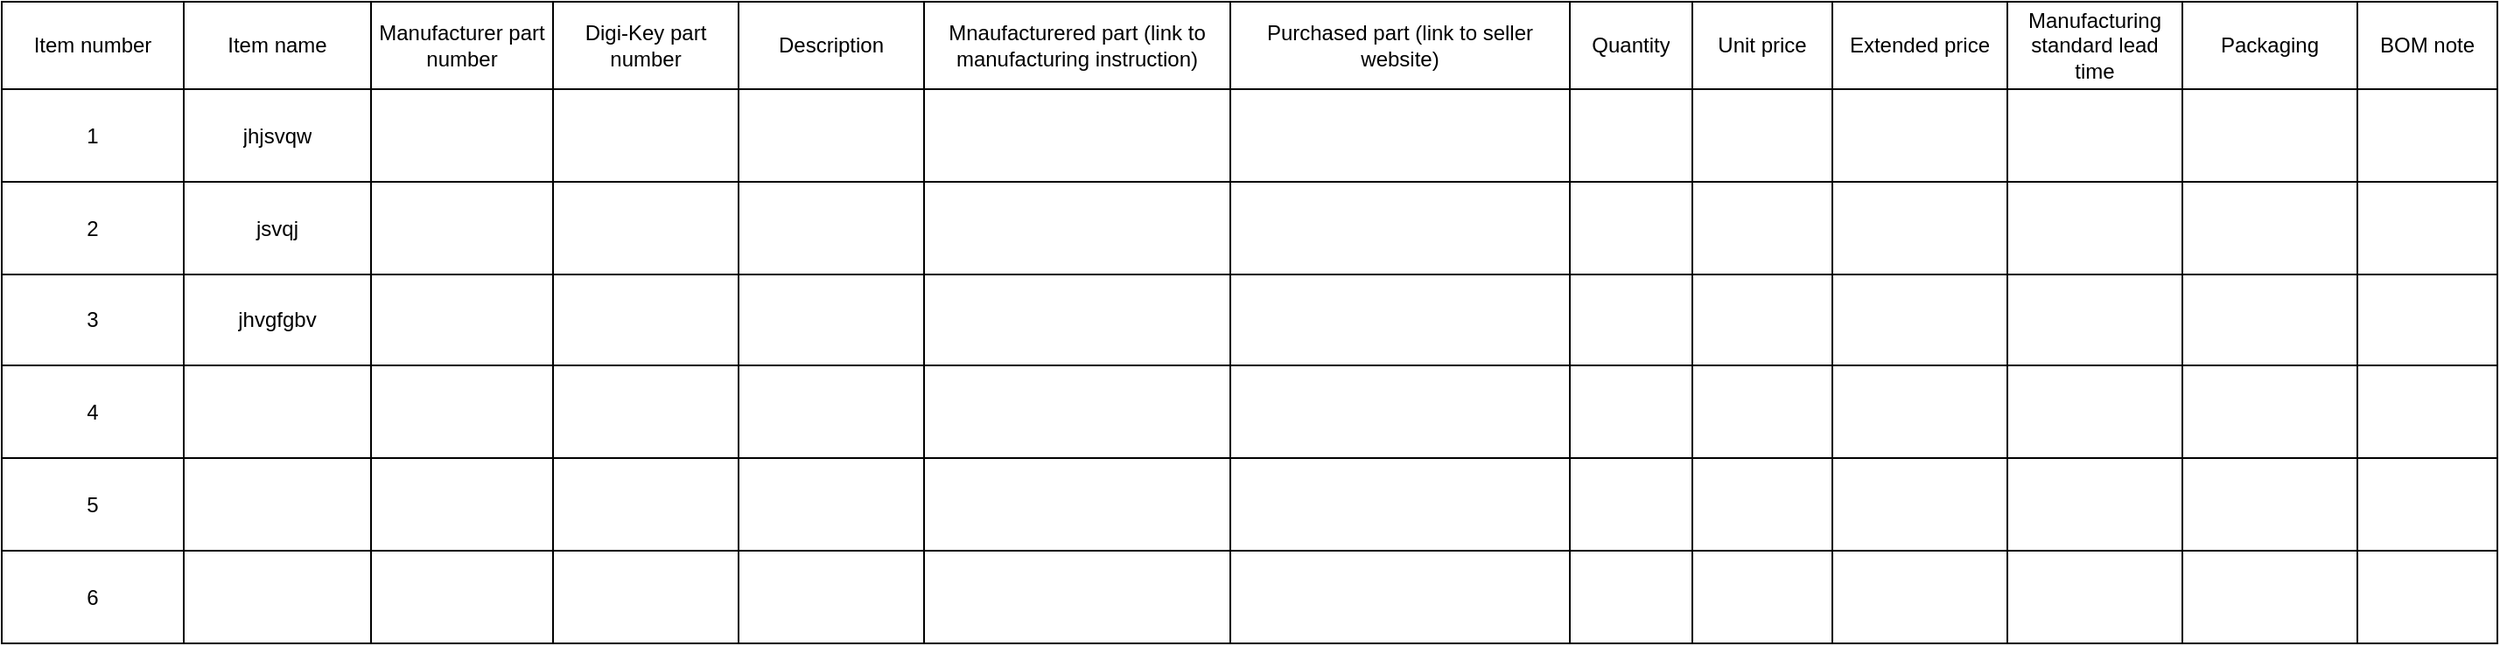 <mxfile version="16.2.4" type="github">
  <diagram name="Page-1" id="bd83a815-5ea8-2e97-e5ec-87c9f400f2fa">
    <mxGraphModel dx="1666" dy="831" grid="1" gridSize="10" guides="1" tooltips="1" connect="1" arrows="1" fold="1" page="1" pageScale="1.5" pageWidth="1169" pageHeight="826" background="none" math="0" shadow="0">
      <root>
        <mxCell id="0" style=";html=1;" />
        <mxCell id="1" style=";html=1;" parent="0" />
        <mxCell id="jgzTNgnxc2cYcyluThHS-317" value="" style="shape=table;startSize=0;container=1;collapsible=0;childLayout=tableLayout;" parent="1" vertex="1">
          <mxGeometry x="110" y="140" width="1426" height="367" as="geometry" />
        </mxCell>
        <mxCell id="jgzTNgnxc2cYcyluThHS-318" value="" style="shape=partialRectangle;collapsible=0;dropTarget=0;pointerEvents=0;fillColor=none;top=0;left=0;bottom=0;right=0;points=[[0,0.5],[1,0.5]];portConstraint=eastwest;" parent="jgzTNgnxc2cYcyluThHS-317" vertex="1">
          <mxGeometry width="1426" height="50" as="geometry" />
        </mxCell>
        <mxCell id="jgzTNgnxc2cYcyluThHS-319" value="Item number" style="shape=partialRectangle;html=1;whiteSpace=wrap;connectable=0;overflow=hidden;fillColor=none;top=0;left=0;bottom=0;right=0;" parent="jgzTNgnxc2cYcyluThHS-318" vertex="1">
          <mxGeometry width="104" height="50" as="geometry" />
        </mxCell>
        <mxCell id="jgzTNgnxc2cYcyluThHS-320" value="Item name" style="shape=partialRectangle;html=1;whiteSpace=wrap;connectable=0;overflow=hidden;fillColor=none;top=0;left=0;bottom=0;right=0;" parent="jgzTNgnxc2cYcyluThHS-318" vertex="1">
          <mxGeometry x="104" width="107" height="50" as="geometry" />
        </mxCell>
        <mxCell id="jgzTNgnxc2cYcyluThHS-321" value="Manufacturer part number" style="shape=partialRectangle;html=1;whiteSpace=wrap;connectable=0;overflow=hidden;fillColor=none;top=0;left=0;bottom=0;right=0;" parent="jgzTNgnxc2cYcyluThHS-318" vertex="1">
          <mxGeometry x="211" width="104" height="50" as="geometry" />
        </mxCell>
        <mxCell id="S6O9Z_PtVyLRoyKbZGDE-13" value="Digi-Key part number" style="shape=partialRectangle;html=1;whiteSpace=wrap;connectable=0;overflow=hidden;fillColor=none;top=0;left=0;bottom=0;right=0;" parent="jgzTNgnxc2cYcyluThHS-318" vertex="1">
          <mxGeometry x="315" width="106" height="50" as="geometry" />
        </mxCell>
        <mxCell id="jgzTNgnxc2cYcyluThHS-322" value="Description" style="shape=partialRectangle;html=1;whiteSpace=wrap;connectable=0;overflow=hidden;fillColor=none;top=0;left=0;bottom=0;right=0;" parent="jgzTNgnxc2cYcyluThHS-318" vertex="1">
          <mxGeometry x="421" width="106" height="50" as="geometry" />
        </mxCell>
        <mxCell id="S6O9Z_PtVyLRoyKbZGDE-20" value="Mnaufacturered part (link to manufacturing instruction) " style="shape=partialRectangle;html=1;whiteSpace=wrap;connectable=0;overflow=hidden;fillColor=none;top=0;left=0;bottom=0;right=0;" parent="jgzTNgnxc2cYcyluThHS-318" vertex="1">
          <mxGeometry x="527" width="175" height="50" as="geometry" />
        </mxCell>
        <mxCell id="jgzTNgnxc2cYcyluThHS-323" value="Purchased part (link to seller website)" style="shape=partialRectangle;html=1;whiteSpace=wrap;connectable=0;overflow=hidden;fillColor=none;top=0;left=0;bottom=0;right=0;" parent="jgzTNgnxc2cYcyluThHS-318" vertex="1">
          <mxGeometry x="702" width="194" height="50" as="geometry" />
        </mxCell>
        <mxCell id="jgzTNgnxc2cYcyluThHS-324" value="Quantity" style="shape=partialRectangle;html=1;whiteSpace=wrap;connectable=0;overflow=hidden;fillColor=none;top=0;left=0;bottom=0;right=0;" parent="jgzTNgnxc2cYcyluThHS-318" vertex="1">
          <mxGeometry x="896" width="70" height="50" as="geometry" />
        </mxCell>
        <mxCell id="jgzTNgnxc2cYcyluThHS-325" value="Unit price" style="shape=partialRectangle;html=1;whiteSpace=wrap;connectable=0;overflow=hidden;fillColor=none;top=0;left=0;bottom=0;right=0;" parent="jgzTNgnxc2cYcyluThHS-318" vertex="1">
          <mxGeometry x="966" width="80" height="50" as="geometry" />
        </mxCell>
        <mxCell id="jgzTNgnxc2cYcyluThHS-326" value="Extended price" style="shape=partialRectangle;html=1;whiteSpace=wrap;connectable=0;overflow=hidden;fillColor=none;top=0;left=0;bottom=0;right=0;" parent="jgzTNgnxc2cYcyluThHS-318" vertex="1">
          <mxGeometry x="1046" width="100" height="50" as="geometry" />
        </mxCell>
        <mxCell id="jgzTNgnxc2cYcyluThHS-327" value="Manufacturing standard lead time" style="shape=partialRectangle;html=1;whiteSpace=wrap;connectable=0;overflow=hidden;fillColor=none;top=0;left=0;bottom=0;right=0;" parent="jgzTNgnxc2cYcyluThHS-318" vertex="1">
          <mxGeometry x="1146" width="100" height="50" as="geometry" />
        </mxCell>
        <mxCell id="jgzTNgnxc2cYcyluThHS-328" value="Packaging" style="shape=partialRectangle;html=1;whiteSpace=wrap;connectable=0;overflow=hidden;fillColor=none;top=0;left=0;bottom=0;right=0;" parent="jgzTNgnxc2cYcyluThHS-318" vertex="1">
          <mxGeometry x="1246" width="100" height="50" as="geometry" />
        </mxCell>
        <mxCell id="jgzTNgnxc2cYcyluThHS-329" value="BOM note" style="shape=partialRectangle;html=1;whiteSpace=wrap;connectable=0;overflow=hidden;fillColor=none;top=0;left=0;bottom=0;right=0;" parent="jgzTNgnxc2cYcyluThHS-318" vertex="1">
          <mxGeometry x="1346" width="80" height="50" as="geometry" />
        </mxCell>
        <mxCell id="jgzTNgnxc2cYcyluThHS-419" style="shape=partialRectangle;collapsible=0;dropTarget=0;pointerEvents=0;fillColor=none;top=0;left=0;bottom=0;right=0;points=[[0,0.5],[1,0.5]];portConstraint=eastwest;" parent="jgzTNgnxc2cYcyluThHS-317" vertex="1">
          <mxGeometry y="50" width="1426" height="53" as="geometry" />
        </mxCell>
        <mxCell id="jgzTNgnxc2cYcyluThHS-420" value="1" style="shape=partialRectangle;html=1;whiteSpace=wrap;connectable=0;overflow=hidden;fillColor=none;top=0;left=0;bottom=0;right=0;" parent="jgzTNgnxc2cYcyluThHS-419" vertex="1">
          <mxGeometry width="104" height="53" as="geometry" />
        </mxCell>
        <mxCell id="jgzTNgnxc2cYcyluThHS-421" value="jhjsvqw" style="shape=partialRectangle;html=1;whiteSpace=wrap;connectable=0;overflow=hidden;fillColor=none;top=0;left=0;bottom=0;right=0;" parent="jgzTNgnxc2cYcyluThHS-419" vertex="1">
          <mxGeometry x="104" width="107" height="53" as="geometry" />
        </mxCell>
        <mxCell id="jgzTNgnxc2cYcyluThHS-422" style="shape=partialRectangle;html=1;whiteSpace=wrap;connectable=0;overflow=hidden;fillColor=none;top=0;left=0;bottom=0;right=0;" parent="jgzTNgnxc2cYcyluThHS-419" vertex="1">
          <mxGeometry x="211" width="104" height="53" as="geometry" />
        </mxCell>
        <mxCell id="S6O9Z_PtVyLRoyKbZGDE-14" style="shape=partialRectangle;html=1;whiteSpace=wrap;connectable=0;overflow=hidden;fillColor=none;top=0;left=0;bottom=0;right=0;" parent="jgzTNgnxc2cYcyluThHS-419" vertex="1">
          <mxGeometry x="315" width="106" height="53" as="geometry" />
        </mxCell>
        <mxCell id="jgzTNgnxc2cYcyluThHS-423" style="shape=partialRectangle;html=1;whiteSpace=wrap;connectable=0;overflow=hidden;fillColor=none;top=0;left=0;bottom=0;right=0;" parent="jgzTNgnxc2cYcyluThHS-419" vertex="1">
          <mxGeometry x="421" width="106" height="53" as="geometry" />
        </mxCell>
        <mxCell id="S6O9Z_PtVyLRoyKbZGDE-21" value="" style="shape=partialRectangle;html=1;whiteSpace=wrap;connectable=0;overflow=hidden;fillColor=none;top=0;left=0;bottom=0;right=0;" parent="jgzTNgnxc2cYcyluThHS-419" vertex="1">
          <mxGeometry x="527" width="175" height="53" as="geometry" />
        </mxCell>
        <mxCell id="jgzTNgnxc2cYcyluThHS-424" value="" style="shape=partialRectangle;html=1;whiteSpace=wrap;connectable=0;overflow=hidden;fillColor=none;top=0;left=0;bottom=0;right=0;" parent="jgzTNgnxc2cYcyluThHS-419" vertex="1">
          <mxGeometry x="702" width="194" height="53" as="geometry" />
        </mxCell>
        <mxCell id="jgzTNgnxc2cYcyluThHS-425" style="shape=partialRectangle;html=1;whiteSpace=wrap;connectable=0;overflow=hidden;fillColor=none;top=0;left=0;bottom=0;right=0;" parent="jgzTNgnxc2cYcyluThHS-419" vertex="1">
          <mxGeometry x="896" width="70" height="53" as="geometry" />
        </mxCell>
        <mxCell id="jgzTNgnxc2cYcyluThHS-426" style="shape=partialRectangle;html=1;whiteSpace=wrap;connectable=0;overflow=hidden;fillColor=none;top=0;left=0;bottom=0;right=0;" parent="jgzTNgnxc2cYcyluThHS-419" vertex="1">
          <mxGeometry x="966" width="80" height="53" as="geometry" />
        </mxCell>
        <mxCell id="jgzTNgnxc2cYcyluThHS-427" style="shape=partialRectangle;html=1;whiteSpace=wrap;connectable=0;overflow=hidden;fillColor=none;top=0;left=0;bottom=0;right=0;" parent="jgzTNgnxc2cYcyluThHS-419" vertex="1">
          <mxGeometry x="1046" width="100" height="53" as="geometry" />
        </mxCell>
        <mxCell id="jgzTNgnxc2cYcyluThHS-428" style="shape=partialRectangle;html=1;whiteSpace=wrap;connectable=0;overflow=hidden;fillColor=none;top=0;left=0;bottom=0;right=0;" parent="jgzTNgnxc2cYcyluThHS-419" vertex="1">
          <mxGeometry x="1146" width="100" height="53" as="geometry" />
        </mxCell>
        <mxCell id="jgzTNgnxc2cYcyluThHS-429" style="shape=partialRectangle;html=1;whiteSpace=wrap;connectable=0;overflow=hidden;fillColor=none;top=0;left=0;bottom=0;right=0;" parent="jgzTNgnxc2cYcyluThHS-419" vertex="1">
          <mxGeometry x="1246" width="100" height="53" as="geometry" />
        </mxCell>
        <mxCell id="jgzTNgnxc2cYcyluThHS-430" style="shape=partialRectangle;html=1;whiteSpace=wrap;connectable=0;overflow=hidden;fillColor=none;top=0;left=0;bottom=0;right=0;" parent="jgzTNgnxc2cYcyluThHS-419" vertex="1">
          <mxGeometry x="1346" width="80" height="53" as="geometry" />
        </mxCell>
        <mxCell id="jgzTNgnxc2cYcyluThHS-407" style="shape=partialRectangle;collapsible=0;dropTarget=0;pointerEvents=0;fillColor=none;top=0;left=0;bottom=0;right=0;points=[[0,0.5],[1,0.5]];portConstraint=eastwest;" parent="jgzTNgnxc2cYcyluThHS-317" vertex="1">
          <mxGeometry y="103" width="1426" height="53" as="geometry" />
        </mxCell>
        <mxCell id="jgzTNgnxc2cYcyluThHS-408" value="2" style="shape=partialRectangle;html=1;whiteSpace=wrap;connectable=0;overflow=hidden;fillColor=none;top=0;left=0;bottom=0;right=0;" parent="jgzTNgnxc2cYcyluThHS-407" vertex="1">
          <mxGeometry width="104" height="53" as="geometry" />
        </mxCell>
        <mxCell id="jgzTNgnxc2cYcyluThHS-409" value="jsvqj" style="shape=partialRectangle;html=1;whiteSpace=wrap;connectable=0;overflow=hidden;fillColor=none;top=0;left=0;bottom=0;right=0;" parent="jgzTNgnxc2cYcyluThHS-407" vertex="1">
          <mxGeometry x="104" width="107" height="53" as="geometry" />
        </mxCell>
        <mxCell id="jgzTNgnxc2cYcyluThHS-410" style="shape=partialRectangle;html=1;whiteSpace=wrap;connectable=0;overflow=hidden;fillColor=none;top=0;left=0;bottom=0;right=0;" parent="jgzTNgnxc2cYcyluThHS-407" vertex="1">
          <mxGeometry x="211" width="104" height="53" as="geometry" />
        </mxCell>
        <mxCell id="S6O9Z_PtVyLRoyKbZGDE-15" style="shape=partialRectangle;html=1;whiteSpace=wrap;connectable=0;overflow=hidden;fillColor=none;top=0;left=0;bottom=0;right=0;" parent="jgzTNgnxc2cYcyluThHS-407" vertex="1">
          <mxGeometry x="315" width="106" height="53" as="geometry" />
        </mxCell>
        <mxCell id="jgzTNgnxc2cYcyluThHS-411" style="shape=partialRectangle;html=1;whiteSpace=wrap;connectable=0;overflow=hidden;fillColor=none;top=0;left=0;bottom=0;right=0;" parent="jgzTNgnxc2cYcyluThHS-407" vertex="1">
          <mxGeometry x="421" width="106" height="53" as="geometry" />
        </mxCell>
        <mxCell id="S6O9Z_PtVyLRoyKbZGDE-22" style="shape=partialRectangle;html=1;whiteSpace=wrap;connectable=0;overflow=hidden;fillColor=none;top=0;left=0;bottom=0;right=0;" parent="jgzTNgnxc2cYcyluThHS-407" vertex="1">
          <mxGeometry x="527" width="175" height="53" as="geometry" />
        </mxCell>
        <mxCell id="jgzTNgnxc2cYcyluThHS-412" value="" style="shape=partialRectangle;html=1;whiteSpace=wrap;connectable=0;overflow=hidden;fillColor=none;top=0;left=0;bottom=0;right=0;" parent="jgzTNgnxc2cYcyluThHS-407" vertex="1">
          <mxGeometry x="702" width="194" height="53" as="geometry" />
        </mxCell>
        <mxCell id="jgzTNgnxc2cYcyluThHS-413" style="shape=partialRectangle;html=1;whiteSpace=wrap;connectable=0;overflow=hidden;fillColor=none;top=0;left=0;bottom=0;right=0;" parent="jgzTNgnxc2cYcyluThHS-407" vertex="1">
          <mxGeometry x="896" width="70" height="53" as="geometry" />
        </mxCell>
        <mxCell id="jgzTNgnxc2cYcyluThHS-414" style="shape=partialRectangle;html=1;whiteSpace=wrap;connectable=0;overflow=hidden;fillColor=none;top=0;left=0;bottom=0;right=0;" parent="jgzTNgnxc2cYcyluThHS-407" vertex="1">
          <mxGeometry x="966" width="80" height="53" as="geometry" />
        </mxCell>
        <mxCell id="jgzTNgnxc2cYcyluThHS-415" style="shape=partialRectangle;html=1;whiteSpace=wrap;connectable=0;overflow=hidden;fillColor=none;top=0;left=0;bottom=0;right=0;" parent="jgzTNgnxc2cYcyluThHS-407" vertex="1">
          <mxGeometry x="1046" width="100" height="53" as="geometry" />
        </mxCell>
        <mxCell id="jgzTNgnxc2cYcyluThHS-416" style="shape=partialRectangle;html=1;whiteSpace=wrap;connectable=0;overflow=hidden;fillColor=none;top=0;left=0;bottom=0;right=0;" parent="jgzTNgnxc2cYcyluThHS-407" vertex="1">
          <mxGeometry x="1146" width="100" height="53" as="geometry" />
        </mxCell>
        <mxCell id="jgzTNgnxc2cYcyluThHS-417" style="shape=partialRectangle;html=1;whiteSpace=wrap;connectable=0;overflow=hidden;fillColor=none;top=0;left=0;bottom=0;right=0;" parent="jgzTNgnxc2cYcyluThHS-407" vertex="1">
          <mxGeometry x="1246" width="100" height="53" as="geometry" />
        </mxCell>
        <mxCell id="jgzTNgnxc2cYcyluThHS-418" style="shape=partialRectangle;html=1;whiteSpace=wrap;connectable=0;overflow=hidden;fillColor=none;top=0;left=0;bottom=0;right=0;" parent="jgzTNgnxc2cYcyluThHS-407" vertex="1">
          <mxGeometry x="1346" width="80" height="53" as="geometry" />
        </mxCell>
        <mxCell id="jgzTNgnxc2cYcyluThHS-330" value="" style="shape=partialRectangle;collapsible=0;dropTarget=0;pointerEvents=0;fillColor=none;top=0;left=0;bottom=0;right=0;points=[[0,0.5],[1,0.5]];portConstraint=eastwest;" parent="jgzTNgnxc2cYcyluThHS-317" vertex="1">
          <mxGeometry y="156" width="1426" height="52" as="geometry" />
        </mxCell>
        <mxCell id="jgzTNgnxc2cYcyluThHS-331" value="3" style="shape=partialRectangle;html=1;whiteSpace=wrap;connectable=0;overflow=hidden;fillColor=none;top=0;left=0;bottom=0;right=0;" parent="jgzTNgnxc2cYcyluThHS-330" vertex="1">
          <mxGeometry width="104" height="52" as="geometry" />
        </mxCell>
        <mxCell id="jgzTNgnxc2cYcyluThHS-332" value="jhvgfgbv " style="shape=partialRectangle;html=1;whiteSpace=wrap;connectable=0;overflow=hidden;fillColor=none;top=0;left=0;bottom=0;right=0;" parent="jgzTNgnxc2cYcyluThHS-330" vertex="1">
          <mxGeometry x="104" width="107" height="52" as="geometry" />
        </mxCell>
        <mxCell id="jgzTNgnxc2cYcyluThHS-333" value="" style="shape=partialRectangle;html=1;whiteSpace=wrap;connectable=0;overflow=hidden;fillColor=none;top=0;left=0;bottom=0;right=0;" parent="jgzTNgnxc2cYcyluThHS-330" vertex="1">
          <mxGeometry x="211" width="104" height="52" as="geometry" />
        </mxCell>
        <mxCell id="S6O9Z_PtVyLRoyKbZGDE-16" style="shape=partialRectangle;html=1;whiteSpace=wrap;connectable=0;overflow=hidden;fillColor=none;top=0;left=0;bottom=0;right=0;" parent="jgzTNgnxc2cYcyluThHS-330" vertex="1">
          <mxGeometry x="315" width="106" height="52" as="geometry" />
        </mxCell>
        <mxCell id="jgzTNgnxc2cYcyluThHS-334" value="" style="shape=partialRectangle;html=1;whiteSpace=wrap;connectable=0;overflow=hidden;fillColor=none;top=0;left=0;bottom=0;right=0;" parent="jgzTNgnxc2cYcyluThHS-330" vertex="1">
          <mxGeometry x="421" width="106" height="52" as="geometry" />
        </mxCell>
        <mxCell id="S6O9Z_PtVyLRoyKbZGDE-23" style="shape=partialRectangle;html=1;whiteSpace=wrap;connectable=0;overflow=hidden;fillColor=none;top=0;left=0;bottom=0;right=0;" parent="jgzTNgnxc2cYcyluThHS-330" vertex="1">
          <mxGeometry x="527" width="175" height="52" as="geometry" />
        </mxCell>
        <mxCell id="jgzTNgnxc2cYcyluThHS-335" value="" style="shape=partialRectangle;html=1;whiteSpace=wrap;connectable=0;overflow=hidden;fillColor=none;top=0;left=0;bottom=0;right=0;" parent="jgzTNgnxc2cYcyluThHS-330" vertex="1">
          <mxGeometry x="702" width="194" height="52" as="geometry" />
        </mxCell>
        <mxCell id="jgzTNgnxc2cYcyluThHS-336" value="" style="shape=partialRectangle;html=1;whiteSpace=wrap;connectable=0;overflow=hidden;fillColor=none;top=0;left=0;bottom=0;right=0;" parent="jgzTNgnxc2cYcyluThHS-330" vertex="1">
          <mxGeometry x="896" width="70" height="52" as="geometry" />
        </mxCell>
        <mxCell id="jgzTNgnxc2cYcyluThHS-337" value="" style="shape=partialRectangle;html=1;whiteSpace=wrap;connectable=0;overflow=hidden;fillColor=none;top=0;left=0;bottom=0;right=0;" parent="jgzTNgnxc2cYcyluThHS-330" vertex="1">
          <mxGeometry x="966" width="80" height="52" as="geometry" />
        </mxCell>
        <mxCell id="jgzTNgnxc2cYcyluThHS-338" value="" style="shape=partialRectangle;html=1;whiteSpace=wrap;connectable=0;overflow=hidden;fillColor=none;top=0;left=0;bottom=0;right=0;" parent="jgzTNgnxc2cYcyluThHS-330" vertex="1">
          <mxGeometry x="1046" width="100" height="52" as="geometry" />
        </mxCell>
        <mxCell id="jgzTNgnxc2cYcyluThHS-339" value="" style="shape=partialRectangle;html=1;whiteSpace=wrap;connectable=0;overflow=hidden;fillColor=none;top=0;left=0;bottom=0;right=0;" parent="jgzTNgnxc2cYcyluThHS-330" vertex="1">
          <mxGeometry x="1146" width="100" height="52" as="geometry" />
        </mxCell>
        <mxCell id="jgzTNgnxc2cYcyluThHS-340" value="" style="shape=partialRectangle;html=1;whiteSpace=wrap;connectable=0;overflow=hidden;fillColor=none;top=0;left=0;bottom=0;right=0;" parent="jgzTNgnxc2cYcyluThHS-330" vertex="1">
          <mxGeometry x="1246" width="100" height="52" as="geometry" />
        </mxCell>
        <mxCell id="jgzTNgnxc2cYcyluThHS-341" value="" style="shape=partialRectangle;html=1;whiteSpace=wrap;connectable=0;overflow=hidden;fillColor=none;top=0;left=0;bottom=0;right=0;" parent="jgzTNgnxc2cYcyluThHS-330" vertex="1">
          <mxGeometry x="1346" width="80" height="52" as="geometry" />
        </mxCell>
        <mxCell id="jgzTNgnxc2cYcyluThHS-342" value="" style="shape=partialRectangle;collapsible=0;dropTarget=0;pointerEvents=0;fillColor=none;top=0;left=0;bottom=0;right=0;points=[[0,0.5],[1,0.5]];portConstraint=eastwest;" parent="jgzTNgnxc2cYcyluThHS-317" vertex="1">
          <mxGeometry y="208" width="1426" height="53" as="geometry" />
        </mxCell>
        <mxCell id="jgzTNgnxc2cYcyluThHS-343" value="4" style="shape=partialRectangle;html=1;whiteSpace=wrap;connectable=0;overflow=hidden;fillColor=none;top=0;left=0;bottom=0;right=0;" parent="jgzTNgnxc2cYcyluThHS-342" vertex="1">
          <mxGeometry width="104" height="53" as="geometry" />
        </mxCell>
        <mxCell id="jgzTNgnxc2cYcyluThHS-344" value="" style="shape=partialRectangle;html=1;whiteSpace=wrap;connectable=0;overflow=hidden;fillColor=none;top=0;left=0;bottom=0;right=0;" parent="jgzTNgnxc2cYcyluThHS-342" vertex="1">
          <mxGeometry x="104" width="107" height="53" as="geometry" />
        </mxCell>
        <mxCell id="jgzTNgnxc2cYcyluThHS-345" value="" style="shape=partialRectangle;html=1;whiteSpace=wrap;connectable=0;overflow=hidden;fillColor=none;top=0;left=0;bottom=0;right=0;" parent="jgzTNgnxc2cYcyluThHS-342" vertex="1">
          <mxGeometry x="211" width="104" height="53" as="geometry" />
        </mxCell>
        <mxCell id="S6O9Z_PtVyLRoyKbZGDE-17" style="shape=partialRectangle;html=1;whiteSpace=wrap;connectable=0;overflow=hidden;fillColor=none;top=0;left=0;bottom=0;right=0;" parent="jgzTNgnxc2cYcyluThHS-342" vertex="1">
          <mxGeometry x="315" width="106" height="53" as="geometry" />
        </mxCell>
        <mxCell id="jgzTNgnxc2cYcyluThHS-346" value="" style="shape=partialRectangle;html=1;whiteSpace=wrap;connectable=0;overflow=hidden;fillColor=none;top=0;left=0;bottom=0;right=0;" parent="jgzTNgnxc2cYcyluThHS-342" vertex="1">
          <mxGeometry x="421" width="106" height="53" as="geometry" />
        </mxCell>
        <mxCell id="S6O9Z_PtVyLRoyKbZGDE-24" style="shape=partialRectangle;html=1;whiteSpace=wrap;connectable=0;overflow=hidden;fillColor=none;top=0;left=0;bottom=0;right=0;" parent="jgzTNgnxc2cYcyluThHS-342" vertex="1">
          <mxGeometry x="527" width="175" height="53" as="geometry" />
        </mxCell>
        <mxCell id="jgzTNgnxc2cYcyluThHS-347" value="" style="shape=partialRectangle;html=1;whiteSpace=wrap;connectable=0;overflow=hidden;fillColor=none;top=0;left=0;bottom=0;right=0;" parent="jgzTNgnxc2cYcyluThHS-342" vertex="1">
          <mxGeometry x="702" width="194" height="53" as="geometry" />
        </mxCell>
        <mxCell id="jgzTNgnxc2cYcyluThHS-348" value="" style="shape=partialRectangle;html=1;whiteSpace=wrap;connectable=0;overflow=hidden;fillColor=none;top=0;left=0;bottom=0;right=0;" parent="jgzTNgnxc2cYcyluThHS-342" vertex="1">
          <mxGeometry x="896" width="70" height="53" as="geometry" />
        </mxCell>
        <mxCell id="jgzTNgnxc2cYcyluThHS-349" value="" style="shape=partialRectangle;html=1;whiteSpace=wrap;connectable=0;overflow=hidden;fillColor=none;top=0;left=0;bottom=0;right=0;" parent="jgzTNgnxc2cYcyluThHS-342" vertex="1">
          <mxGeometry x="966" width="80" height="53" as="geometry" />
        </mxCell>
        <mxCell id="jgzTNgnxc2cYcyluThHS-350" value="" style="shape=partialRectangle;html=1;whiteSpace=wrap;connectable=0;overflow=hidden;fillColor=none;top=0;left=0;bottom=0;right=0;" parent="jgzTNgnxc2cYcyluThHS-342" vertex="1">
          <mxGeometry x="1046" width="100" height="53" as="geometry" />
        </mxCell>
        <mxCell id="jgzTNgnxc2cYcyluThHS-351" value="" style="shape=partialRectangle;html=1;whiteSpace=wrap;connectable=0;overflow=hidden;fillColor=none;top=0;left=0;bottom=0;right=0;" parent="jgzTNgnxc2cYcyluThHS-342" vertex="1">
          <mxGeometry x="1146" width="100" height="53" as="geometry" />
        </mxCell>
        <mxCell id="jgzTNgnxc2cYcyluThHS-352" value="" style="shape=partialRectangle;html=1;whiteSpace=wrap;connectable=0;overflow=hidden;fillColor=none;top=0;left=0;bottom=0;right=0;" parent="jgzTNgnxc2cYcyluThHS-342" vertex="1">
          <mxGeometry x="1246" width="100" height="53" as="geometry" />
        </mxCell>
        <mxCell id="jgzTNgnxc2cYcyluThHS-353" value="" style="shape=partialRectangle;html=1;whiteSpace=wrap;connectable=0;overflow=hidden;fillColor=none;top=0;left=0;bottom=0;right=0;" parent="jgzTNgnxc2cYcyluThHS-342" vertex="1">
          <mxGeometry x="1346" width="80" height="53" as="geometry" />
        </mxCell>
        <mxCell id="jgzTNgnxc2cYcyluThHS-354" value="" style="shape=partialRectangle;collapsible=0;dropTarget=0;pointerEvents=0;fillColor=none;top=0;left=0;bottom=0;right=0;points=[[0,0.5],[1,0.5]];portConstraint=eastwest;" parent="jgzTNgnxc2cYcyluThHS-317" vertex="1">
          <mxGeometry y="261" width="1426" height="53" as="geometry" />
        </mxCell>
        <mxCell id="jgzTNgnxc2cYcyluThHS-355" value="5" style="shape=partialRectangle;html=1;whiteSpace=wrap;connectable=0;overflow=hidden;fillColor=none;top=0;left=0;bottom=0;right=0;" parent="jgzTNgnxc2cYcyluThHS-354" vertex="1">
          <mxGeometry width="104" height="53" as="geometry" />
        </mxCell>
        <mxCell id="jgzTNgnxc2cYcyluThHS-356" value="" style="shape=partialRectangle;html=1;whiteSpace=wrap;connectable=0;overflow=hidden;fillColor=none;top=0;left=0;bottom=0;right=0;" parent="jgzTNgnxc2cYcyluThHS-354" vertex="1">
          <mxGeometry x="104" width="107" height="53" as="geometry" />
        </mxCell>
        <mxCell id="jgzTNgnxc2cYcyluThHS-357" value="" style="shape=partialRectangle;html=1;whiteSpace=wrap;connectable=0;overflow=hidden;fillColor=none;top=0;left=0;bottom=0;right=0;" parent="jgzTNgnxc2cYcyluThHS-354" vertex="1">
          <mxGeometry x="211" width="104" height="53" as="geometry" />
        </mxCell>
        <mxCell id="S6O9Z_PtVyLRoyKbZGDE-18" style="shape=partialRectangle;html=1;whiteSpace=wrap;connectable=0;overflow=hidden;fillColor=none;top=0;left=0;bottom=0;right=0;" parent="jgzTNgnxc2cYcyluThHS-354" vertex="1">
          <mxGeometry x="315" width="106" height="53" as="geometry" />
        </mxCell>
        <mxCell id="jgzTNgnxc2cYcyluThHS-358" value="" style="shape=partialRectangle;html=1;whiteSpace=wrap;connectable=0;overflow=hidden;fillColor=none;top=0;left=0;bottom=0;right=0;" parent="jgzTNgnxc2cYcyluThHS-354" vertex="1">
          <mxGeometry x="421" width="106" height="53" as="geometry" />
        </mxCell>
        <mxCell id="S6O9Z_PtVyLRoyKbZGDE-25" style="shape=partialRectangle;html=1;whiteSpace=wrap;connectable=0;overflow=hidden;fillColor=none;top=0;left=0;bottom=0;right=0;" parent="jgzTNgnxc2cYcyluThHS-354" vertex="1">
          <mxGeometry x="527" width="175" height="53" as="geometry" />
        </mxCell>
        <mxCell id="jgzTNgnxc2cYcyluThHS-359" value="" style="shape=partialRectangle;html=1;whiteSpace=wrap;connectable=0;overflow=hidden;fillColor=none;top=0;left=0;bottom=0;right=0;" parent="jgzTNgnxc2cYcyluThHS-354" vertex="1">
          <mxGeometry x="702" width="194" height="53" as="geometry" />
        </mxCell>
        <mxCell id="jgzTNgnxc2cYcyluThHS-360" value="" style="shape=partialRectangle;html=1;whiteSpace=wrap;connectable=0;overflow=hidden;fillColor=none;top=0;left=0;bottom=0;right=0;" parent="jgzTNgnxc2cYcyluThHS-354" vertex="1">
          <mxGeometry x="896" width="70" height="53" as="geometry" />
        </mxCell>
        <mxCell id="jgzTNgnxc2cYcyluThHS-361" value="" style="shape=partialRectangle;html=1;whiteSpace=wrap;connectable=0;overflow=hidden;fillColor=none;top=0;left=0;bottom=0;right=0;" parent="jgzTNgnxc2cYcyluThHS-354" vertex="1">
          <mxGeometry x="966" width="80" height="53" as="geometry" />
        </mxCell>
        <mxCell id="jgzTNgnxc2cYcyluThHS-362" value="" style="shape=partialRectangle;html=1;whiteSpace=wrap;connectable=0;overflow=hidden;fillColor=none;top=0;left=0;bottom=0;right=0;" parent="jgzTNgnxc2cYcyluThHS-354" vertex="1">
          <mxGeometry x="1046" width="100" height="53" as="geometry" />
        </mxCell>
        <mxCell id="jgzTNgnxc2cYcyluThHS-363" value="" style="shape=partialRectangle;html=1;whiteSpace=wrap;connectable=0;overflow=hidden;fillColor=none;top=0;left=0;bottom=0;right=0;" parent="jgzTNgnxc2cYcyluThHS-354" vertex="1">
          <mxGeometry x="1146" width="100" height="53" as="geometry" />
        </mxCell>
        <mxCell id="jgzTNgnxc2cYcyluThHS-364" value="" style="shape=partialRectangle;html=1;whiteSpace=wrap;connectable=0;overflow=hidden;fillColor=none;top=0;left=0;bottom=0;right=0;" parent="jgzTNgnxc2cYcyluThHS-354" vertex="1">
          <mxGeometry x="1246" width="100" height="53" as="geometry" />
        </mxCell>
        <mxCell id="jgzTNgnxc2cYcyluThHS-365" value="" style="shape=partialRectangle;html=1;whiteSpace=wrap;connectable=0;overflow=hidden;fillColor=none;top=0;left=0;bottom=0;right=0;" parent="jgzTNgnxc2cYcyluThHS-354" vertex="1">
          <mxGeometry x="1346" width="80" height="53" as="geometry" />
        </mxCell>
        <mxCell id="jgzTNgnxc2cYcyluThHS-366" value="" style="shape=partialRectangle;collapsible=0;dropTarget=0;pointerEvents=0;fillColor=none;top=0;left=0;bottom=0;right=0;points=[[0,0.5],[1,0.5]];portConstraint=eastwest;" parent="jgzTNgnxc2cYcyluThHS-317" vertex="1">
          <mxGeometry y="314" width="1426" height="53" as="geometry" />
        </mxCell>
        <mxCell id="jgzTNgnxc2cYcyluThHS-367" value="6" style="shape=partialRectangle;html=1;whiteSpace=wrap;connectable=0;overflow=hidden;fillColor=none;top=0;left=0;bottom=0;right=0;" parent="jgzTNgnxc2cYcyluThHS-366" vertex="1">
          <mxGeometry width="104" height="53" as="geometry" />
        </mxCell>
        <mxCell id="jgzTNgnxc2cYcyluThHS-368" value="" style="shape=partialRectangle;html=1;whiteSpace=wrap;connectable=0;overflow=hidden;fillColor=none;top=0;left=0;bottom=0;right=0;" parent="jgzTNgnxc2cYcyluThHS-366" vertex="1">
          <mxGeometry x="104" width="107" height="53" as="geometry" />
        </mxCell>
        <mxCell id="jgzTNgnxc2cYcyluThHS-369" value="" style="shape=partialRectangle;html=1;whiteSpace=wrap;connectable=0;overflow=hidden;fillColor=none;top=0;left=0;bottom=0;right=0;" parent="jgzTNgnxc2cYcyluThHS-366" vertex="1">
          <mxGeometry x="211" width="104" height="53" as="geometry" />
        </mxCell>
        <mxCell id="S6O9Z_PtVyLRoyKbZGDE-19" style="shape=partialRectangle;html=1;whiteSpace=wrap;connectable=0;overflow=hidden;fillColor=none;top=0;left=0;bottom=0;right=0;" parent="jgzTNgnxc2cYcyluThHS-366" vertex="1">
          <mxGeometry x="315" width="106" height="53" as="geometry" />
        </mxCell>
        <mxCell id="jgzTNgnxc2cYcyluThHS-370" value="" style="shape=partialRectangle;html=1;whiteSpace=wrap;connectable=0;overflow=hidden;fillColor=none;top=0;left=0;bottom=0;right=0;" parent="jgzTNgnxc2cYcyluThHS-366" vertex="1">
          <mxGeometry x="421" width="106" height="53" as="geometry" />
        </mxCell>
        <mxCell id="S6O9Z_PtVyLRoyKbZGDE-26" style="shape=partialRectangle;html=1;whiteSpace=wrap;connectable=0;overflow=hidden;fillColor=none;top=0;left=0;bottom=0;right=0;" parent="jgzTNgnxc2cYcyluThHS-366" vertex="1">
          <mxGeometry x="527" width="175" height="53" as="geometry" />
        </mxCell>
        <mxCell id="jgzTNgnxc2cYcyluThHS-371" value="" style="shape=partialRectangle;html=1;whiteSpace=wrap;connectable=0;overflow=hidden;fillColor=none;top=0;left=0;bottom=0;right=0;" parent="jgzTNgnxc2cYcyluThHS-366" vertex="1">
          <mxGeometry x="702" width="194" height="53" as="geometry" />
        </mxCell>
        <mxCell id="jgzTNgnxc2cYcyluThHS-372" value="" style="shape=partialRectangle;html=1;whiteSpace=wrap;connectable=0;overflow=hidden;fillColor=none;top=0;left=0;bottom=0;right=0;" parent="jgzTNgnxc2cYcyluThHS-366" vertex="1">
          <mxGeometry x="896" width="70" height="53" as="geometry" />
        </mxCell>
        <mxCell id="jgzTNgnxc2cYcyluThHS-373" value="" style="shape=partialRectangle;html=1;whiteSpace=wrap;connectable=0;overflow=hidden;fillColor=none;top=0;left=0;bottom=0;right=0;" parent="jgzTNgnxc2cYcyluThHS-366" vertex="1">
          <mxGeometry x="966" width="80" height="53" as="geometry" />
        </mxCell>
        <mxCell id="jgzTNgnxc2cYcyluThHS-374" value="" style="shape=partialRectangle;html=1;whiteSpace=wrap;connectable=0;overflow=hidden;fillColor=none;top=0;left=0;bottom=0;right=0;" parent="jgzTNgnxc2cYcyluThHS-366" vertex="1">
          <mxGeometry x="1046" width="100" height="53" as="geometry" />
        </mxCell>
        <mxCell id="jgzTNgnxc2cYcyluThHS-375" value="" style="shape=partialRectangle;html=1;whiteSpace=wrap;connectable=0;overflow=hidden;fillColor=none;top=0;left=0;bottom=0;right=0;" parent="jgzTNgnxc2cYcyluThHS-366" vertex="1">
          <mxGeometry x="1146" width="100" height="53" as="geometry" />
        </mxCell>
        <mxCell id="jgzTNgnxc2cYcyluThHS-376" value="" style="shape=partialRectangle;html=1;whiteSpace=wrap;connectable=0;overflow=hidden;fillColor=none;top=0;left=0;bottom=0;right=0;" parent="jgzTNgnxc2cYcyluThHS-366" vertex="1">
          <mxGeometry x="1246" width="100" height="53" as="geometry" />
        </mxCell>
        <mxCell id="jgzTNgnxc2cYcyluThHS-377" value="" style="shape=partialRectangle;html=1;whiteSpace=wrap;connectable=0;overflow=hidden;fillColor=none;top=0;left=0;bottom=0;right=0;" parent="jgzTNgnxc2cYcyluThHS-366" vertex="1">
          <mxGeometry x="1346" width="80" height="53" as="geometry" />
        </mxCell>
      </root>
    </mxGraphModel>
  </diagram>
</mxfile>
